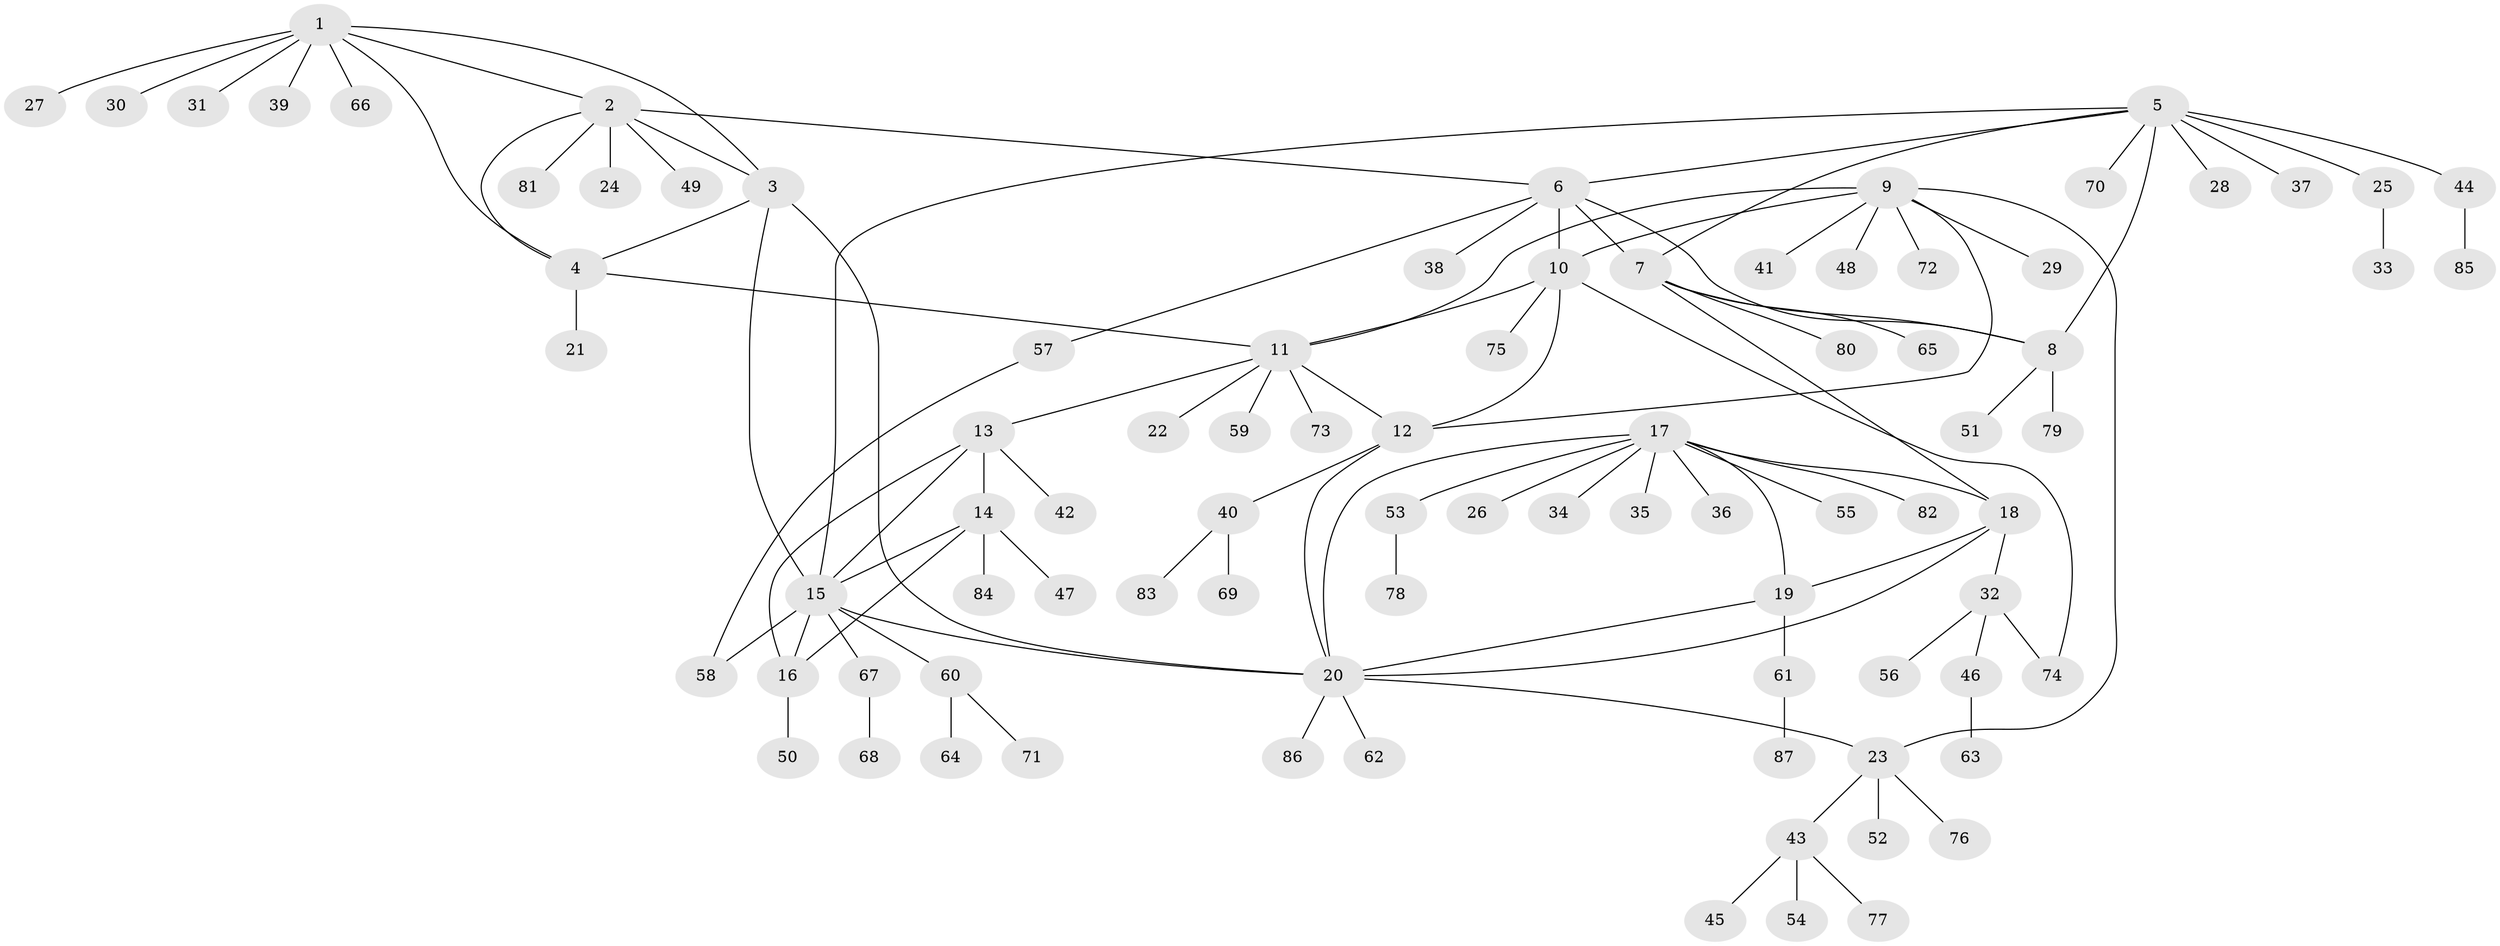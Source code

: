 // coarse degree distribution, {7: 0.046875, 6: 0.03125, 10: 0.03125, 12: 0.015625, 4: 0.046875, 3: 0.046875, 5: 0.03125, 8: 0.015625, 1: 0.65625, 2: 0.078125}
// Generated by graph-tools (version 1.1) at 2025/42/03/06/25 10:42:10]
// undirected, 87 vertices, 110 edges
graph export_dot {
graph [start="1"]
  node [color=gray90,style=filled];
  1;
  2;
  3;
  4;
  5;
  6;
  7;
  8;
  9;
  10;
  11;
  12;
  13;
  14;
  15;
  16;
  17;
  18;
  19;
  20;
  21;
  22;
  23;
  24;
  25;
  26;
  27;
  28;
  29;
  30;
  31;
  32;
  33;
  34;
  35;
  36;
  37;
  38;
  39;
  40;
  41;
  42;
  43;
  44;
  45;
  46;
  47;
  48;
  49;
  50;
  51;
  52;
  53;
  54;
  55;
  56;
  57;
  58;
  59;
  60;
  61;
  62;
  63;
  64;
  65;
  66;
  67;
  68;
  69;
  70;
  71;
  72;
  73;
  74;
  75;
  76;
  77;
  78;
  79;
  80;
  81;
  82;
  83;
  84;
  85;
  86;
  87;
  1 -- 2;
  1 -- 3;
  1 -- 4;
  1 -- 27;
  1 -- 30;
  1 -- 31;
  1 -- 39;
  1 -- 66;
  2 -- 3;
  2 -- 4;
  2 -- 6;
  2 -- 24;
  2 -- 49;
  2 -- 81;
  3 -- 4;
  3 -- 15;
  3 -- 20;
  4 -- 11;
  4 -- 21;
  5 -- 6;
  5 -- 7;
  5 -- 8;
  5 -- 15;
  5 -- 25;
  5 -- 28;
  5 -- 37;
  5 -- 44;
  5 -- 70;
  6 -- 7;
  6 -- 8;
  6 -- 10;
  6 -- 38;
  6 -- 57;
  7 -- 8;
  7 -- 18;
  7 -- 65;
  7 -- 80;
  8 -- 51;
  8 -- 79;
  9 -- 10;
  9 -- 11;
  9 -- 12;
  9 -- 23;
  9 -- 29;
  9 -- 41;
  9 -- 48;
  9 -- 72;
  10 -- 11;
  10 -- 12;
  10 -- 74;
  10 -- 75;
  11 -- 12;
  11 -- 13;
  11 -- 22;
  11 -- 59;
  11 -- 73;
  12 -- 20;
  12 -- 40;
  13 -- 14;
  13 -- 15;
  13 -- 16;
  13 -- 42;
  14 -- 15;
  14 -- 16;
  14 -- 47;
  14 -- 84;
  15 -- 16;
  15 -- 20;
  15 -- 58;
  15 -- 60;
  15 -- 67;
  16 -- 50;
  17 -- 18;
  17 -- 19;
  17 -- 20;
  17 -- 26;
  17 -- 34;
  17 -- 35;
  17 -- 36;
  17 -- 53;
  17 -- 55;
  17 -- 82;
  18 -- 19;
  18 -- 20;
  18 -- 32;
  19 -- 20;
  19 -- 61;
  20 -- 23;
  20 -- 62;
  20 -- 86;
  23 -- 43;
  23 -- 52;
  23 -- 76;
  25 -- 33;
  32 -- 46;
  32 -- 56;
  32 -- 74;
  40 -- 69;
  40 -- 83;
  43 -- 45;
  43 -- 54;
  43 -- 77;
  44 -- 85;
  46 -- 63;
  53 -- 78;
  57 -- 58;
  60 -- 64;
  60 -- 71;
  61 -- 87;
  67 -- 68;
}
